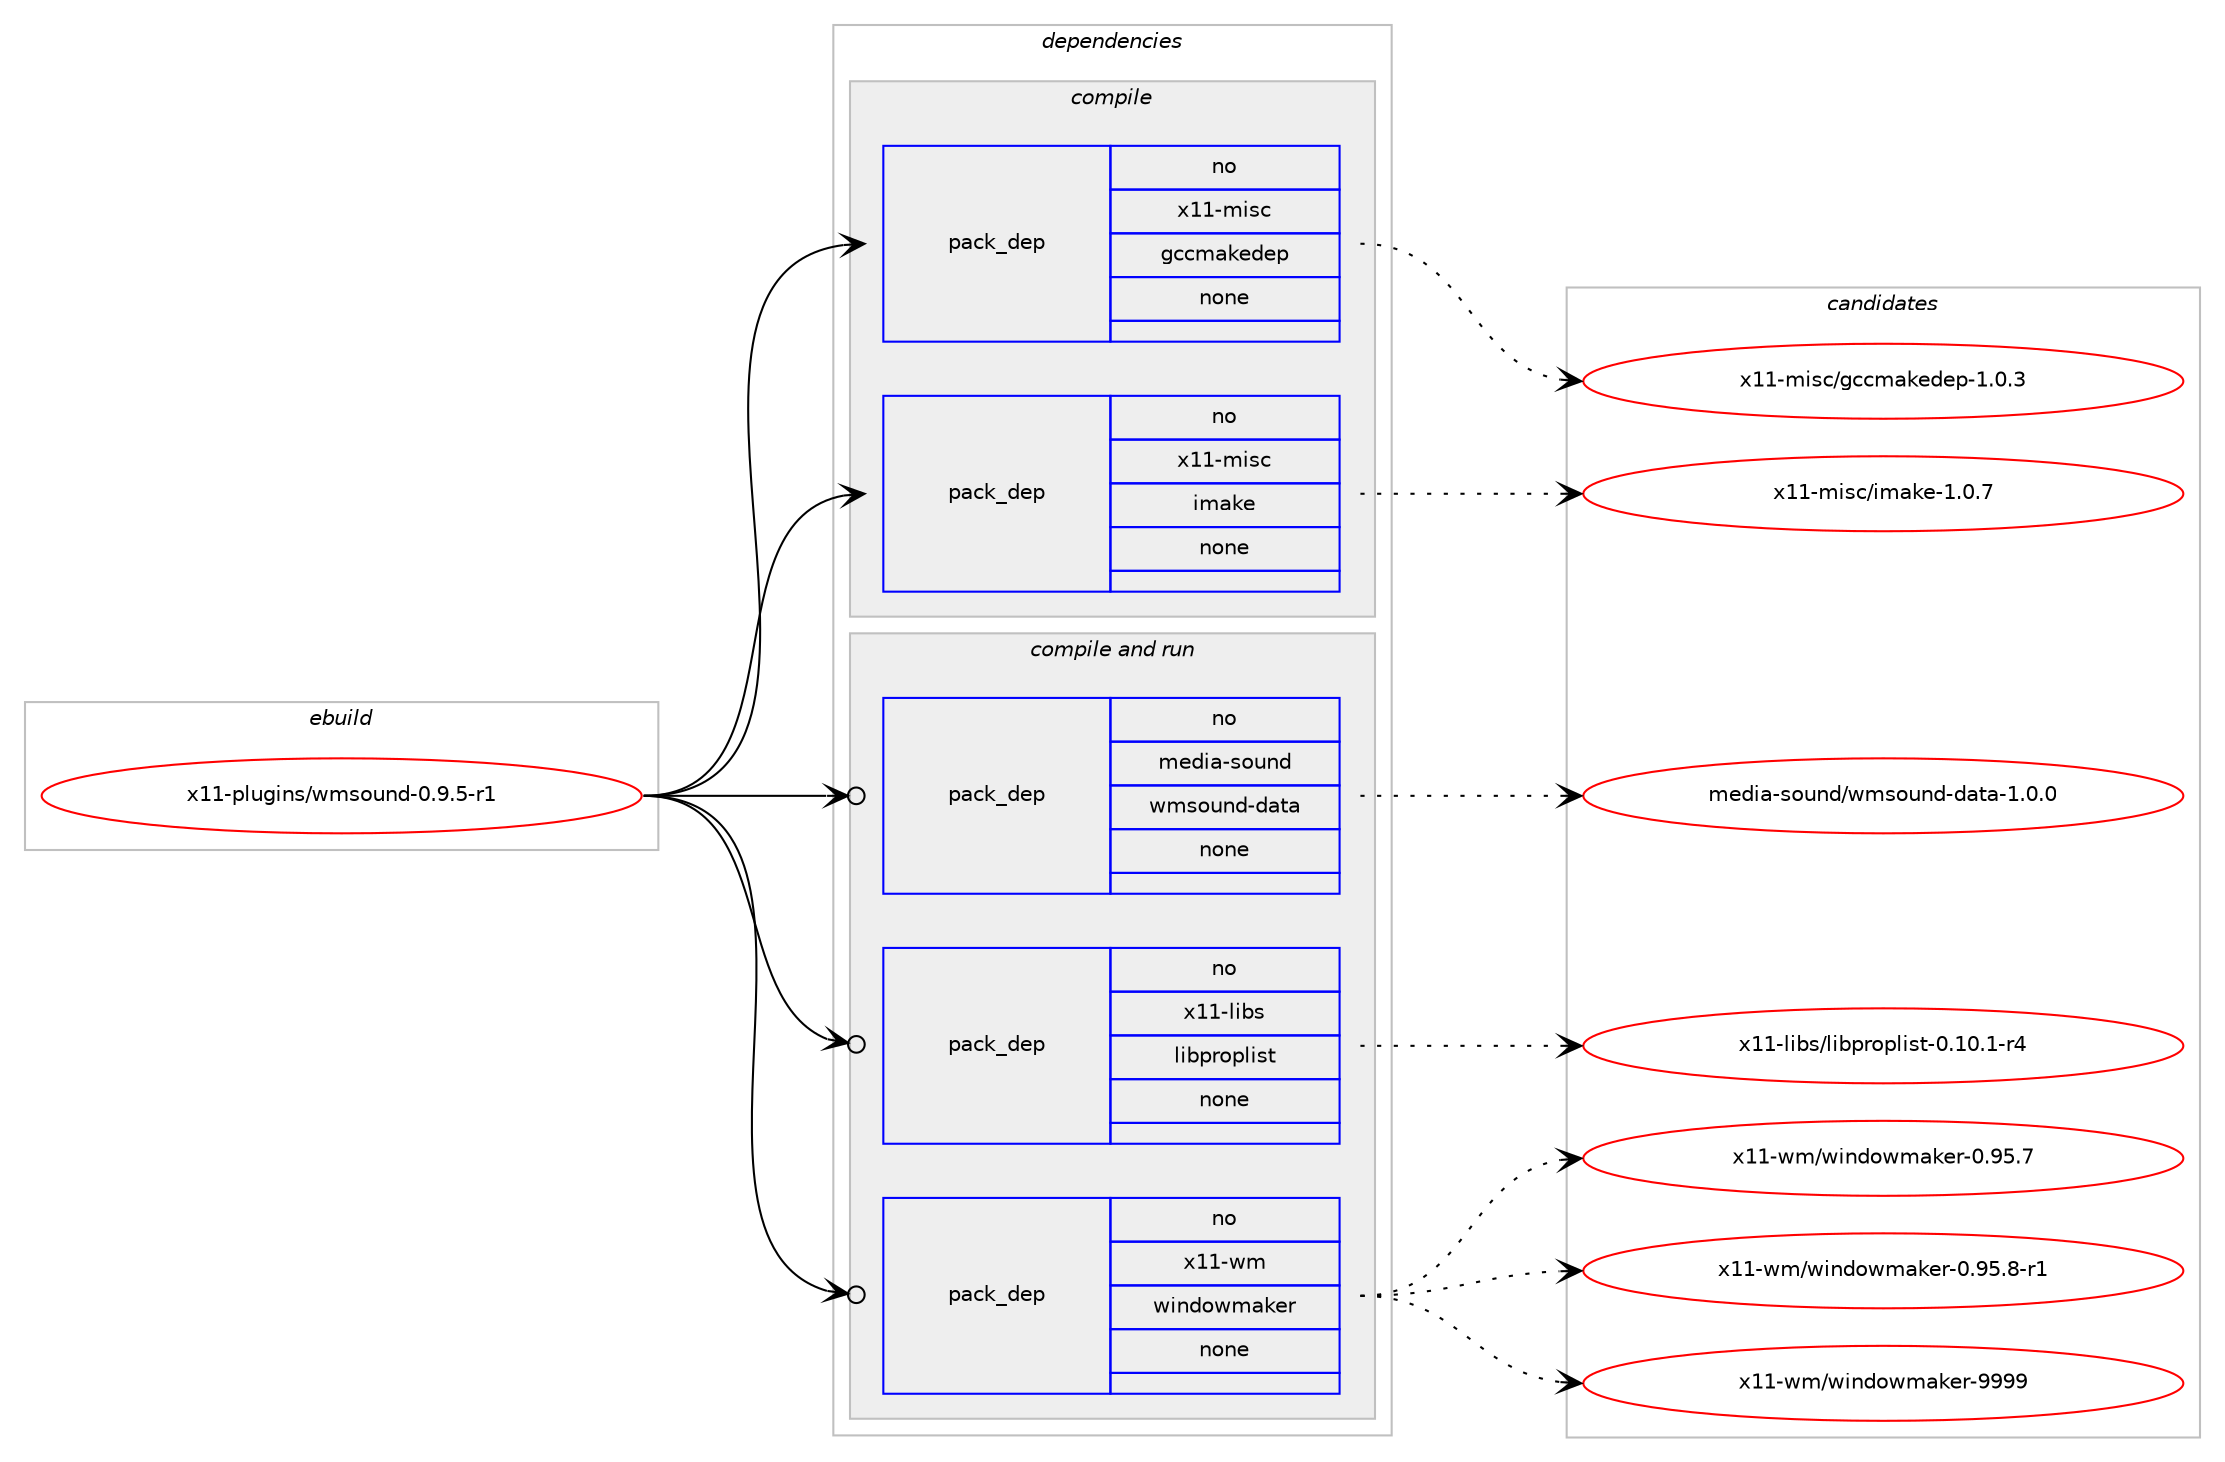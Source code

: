 digraph prolog {

# *************
# Graph options
# *************

newrank=true;
concentrate=true;
compound=true;
graph [rankdir=LR,fontname=Helvetica,fontsize=10,ranksep=1.5];#, ranksep=2.5, nodesep=0.2];
edge  [arrowhead=vee];
node  [fontname=Helvetica,fontsize=10];

# **********
# The ebuild
# **********

subgraph cluster_leftcol {
color=gray;
rank=same;
label=<<i>ebuild</i>>;
id [label="x11-plugins/wmsound-0.9.5-r1", color=red, width=4, href="../x11-plugins/wmsound-0.9.5-r1.svg"];
}

# ****************
# The dependencies
# ****************

subgraph cluster_midcol {
color=gray;
label=<<i>dependencies</i>>;
subgraph cluster_compile {
fillcolor="#eeeeee";
style=filled;
label=<<i>compile</i>>;
subgraph pack394095 {
dependency527624 [label=<<TABLE BORDER="0" CELLBORDER="1" CELLSPACING="0" CELLPADDING="4" WIDTH="220"><TR><TD ROWSPAN="6" CELLPADDING="30">pack_dep</TD></TR><TR><TD WIDTH="110">no</TD></TR><TR><TD>x11-misc</TD></TR><TR><TD>gccmakedep</TD></TR><TR><TD>none</TD></TR><TR><TD></TD></TR></TABLE>>, shape=none, color=blue];
}
id:e -> dependency527624:w [weight=20,style="solid",arrowhead="vee"];
subgraph pack394096 {
dependency527625 [label=<<TABLE BORDER="0" CELLBORDER="1" CELLSPACING="0" CELLPADDING="4" WIDTH="220"><TR><TD ROWSPAN="6" CELLPADDING="30">pack_dep</TD></TR><TR><TD WIDTH="110">no</TD></TR><TR><TD>x11-misc</TD></TR><TR><TD>imake</TD></TR><TR><TD>none</TD></TR><TR><TD></TD></TR></TABLE>>, shape=none, color=blue];
}
id:e -> dependency527625:w [weight=20,style="solid",arrowhead="vee"];
}
subgraph cluster_compileandrun {
fillcolor="#eeeeee";
style=filled;
label=<<i>compile and run</i>>;
subgraph pack394097 {
dependency527626 [label=<<TABLE BORDER="0" CELLBORDER="1" CELLSPACING="0" CELLPADDING="4" WIDTH="220"><TR><TD ROWSPAN="6" CELLPADDING="30">pack_dep</TD></TR><TR><TD WIDTH="110">no</TD></TR><TR><TD>media-sound</TD></TR><TR><TD>wmsound-data</TD></TR><TR><TD>none</TD></TR><TR><TD></TD></TR></TABLE>>, shape=none, color=blue];
}
id:e -> dependency527626:w [weight=20,style="solid",arrowhead="odotvee"];
subgraph pack394098 {
dependency527627 [label=<<TABLE BORDER="0" CELLBORDER="1" CELLSPACING="0" CELLPADDING="4" WIDTH="220"><TR><TD ROWSPAN="6" CELLPADDING="30">pack_dep</TD></TR><TR><TD WIDTH="110">no</TD></TR><TR><TD>x11-libs</TD></TR><TR><TD>libproplist</TD></TR><TR><TD>none</TD></TR><TR><TD></TD></TR></TABLE>>, shape=none, color=blue];
}
id:e -> dependency527627:w [weight=20,style="solid",arrowhead="odotvee"];
subgraph pack394099 {
dependency527628 [label=<<TABLE BORDER="0" CELLBORDER="1" CELLSPACING="0" CELLPADDING="4" WIDTH="220"><TR><TD ROWSPAN="6" CELLPADDING="30">pack_dep</TD></TR><TR><TD WIDTH="110">no</TD></TR><TR><TD>x11-wm</TD></TR><TR><TD>windowmaker</TD></TR><TR><TD>none</TD></TR><TR><TD></TD></TR></TABLE>>, shape=none, color=blue];
}
id:e -> dependency527628:w [weight=20,style="solid",arrowhead="odotvee"];
}
subgraph cluster_run {
fillcolor="#eeeeee";
style=filled;
label=<<i>run</i>>;
}
}

# **************
# The candidates
# **************

subgraph cluster_choices {
rank=same;
color=gray;
label=<<i>candidates</i>>;

subgraph choice394095 {
color=black;
nodesep=1;
choice1204949451091051159947103999910997107101100101112454946484651 [label="x11-misc/gccmakedep-1.0.3", color=red, width=4,href="../x11-misc/gccmakedep-1.0.3.svg"];
dependency527624:e -> choice1204949451091051159947103999910997107101100101112454946484651:w [style=dotted,weight="100"];
}
subgraph choice394096 {
color=black;
nodesep=1;
choice120494945109105115994710510997107101454946484655 [label="x11-misc/imake-1.0.7", color=red, width=4,href="../x11-misc/imake-1.0.7.svg"];
dependency527625:e -> choice120494945109105115994710510997107101454946484655:w [style=dotted,weight="100"];
}
subgraph choice394097 {
color=black;
nodesep=1;
choice109101100105974511511111711010047119109115111117110100451009711697454946484648 [label="media-sound/wmsound-data-1.0.0", color=red, width=4,href="../media-sound/wmsound-data-1.0.0.svg"];
dependency527626:e -> choice109101100105974511511111711010047119109115111117110100451009711697454946484648:w [style=dotted,weight="100"];
}
subgraph choice394098 {
color=black;
nodesep=1;
choice120494945108105981154710810598112114111112108105115116454846494846494511452 [label="x11-libs/libproplist-0.10.1-r4", color=red, width=4,href="../x11-libs/libproplist-0.10.1-r4.svg"];
dependency527627:e -> choice120494945108105981154710810598112114111112108105115116454846494846494511452:w [style=dotted,weight="100"];
}
subgraph choice394099 {
color=black;
nodesep=1;
choice120494945119109471191051101001111191099710710111445484657534655 [label="x11-wm/windowmaker-0.95.7", color=red, width=4,href="../x11-wm/windowmaker-0.95.7.svg"];
choice1204949451191094711910511010011111910997107101114454846575346564511449 [label="x11-wm/windowmaker-0.95.8-r1", color=red, width=4,href="../x11-wm/windowmaker-0.95.8-r1.svg"];
choice12049494511910947119105110100111119109971071011144557575757 [label="x11-wm/windowmaker-9999", color=red, width=4,href="../x11-wm/windowmaker-9999.svg"];
dependency527628:e -> choice120494945119109471191051101001111191099710710111445484657534655:w [style=dotted,weight="100"];
dependency527628:e -> choice1204949451191094711910511010011111910997107101114454846575346564511449:w [style=dotted,weight="100"];
dependency527628:e -> choice12049494511910947119105110100111119109971071011144557575757:w [style=dotted,weight="100"];
}
}

}
